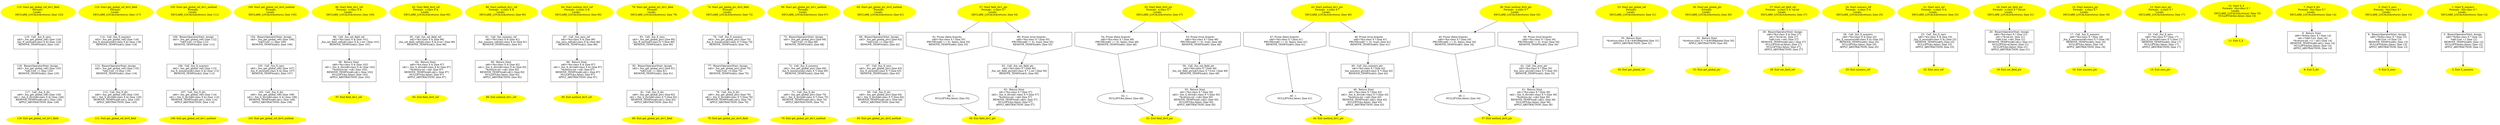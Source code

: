 digraph iCFG {
119 [label="119:  Call _fun_X_zero \n   n$3=_fun_get_global_ref() [line 124]\n  _fun_X_zero(n$3:class X &) [line 124]\n  REMOVE_TEMPS(n$3); [line 124]\n " shape="box"]
	

	 119 -> 118 ;
118 [label="118:  BinaryOperatorStmt: Assign \n   n$2=_fun_get_global_ref() [line 125]\n  *n$2.f:int =1 [line 125]\n  REMOVE_TEMPS(n$2); [line 125]\n " shape="box"]
	

	 118 -> 117 ;
117 [label="117:  Call _fun_X_div \n   n$0=_fun_get_global_ref() [line 126]\n  n$1=_fun_X_div(n$0:class X &) [line 126]\n  REMOVE_TEMPS(n$0,n$1); [line 126]\n  APPLY_ABSTRACTION; [line 126]\n " shape="box"]
	

	 117 -> 116 ;
116 [label="116: Exit get_global_ref_div1_field \n  " color=yellow style=filled]
	

115 [label="115: Start get_global_ref_div1_field\nFormals: \nLocals:  \n   DECLARE_LOCALS(&return); [line 123]\n " color=yellow style=filled]
	

	 115 -> 119 ;
114 [label="114:  Call _fun_X_nonzero \n   n$3=_fun_get_global_ref() [line 118]\n  _fun_X_nonzero(n$3:class X &) [line 118]\n  REMOVE_TEMPS(n$3); [line 118]\n " shape="box"]
	

	 114 -> 113 ;
113 [label="113:  BinaryOperatorStmt: Assign \n   n$2=_fun_get_global_ref() [line 119]\n  *n$2.f:int =0 [line 119]\n  REMOVE_TEMPS(n$2); [line 119]\n " shape="box"]
	

	 113 -> 112 ;
112 [label="112:  Call _fun_X_div \n   n$0=_fun_get_global_ref() [line 120]\n  n$1=_fun_X_div(n$0:class X &) [line 120]\n  REMOVE_TEMPS(n$0,n$1); [line 120]\n  APPLY_ABSTRACTION; [line 120]\n " shape="box"]
	

	 112 -> 111 ;
111 [label="111: Exit get_global_ref_div0_field \n  " color=yellow style=filled]
	

110 [label="110: Start get_global_ref_div0_field\nFormals: \nLocals:  \n   DECLARE_LOCALS(&return); [line 117]\n " color=yellow style=filled]
	

	 110 -> 114 ;
109 [label="109:  BinaryOperatorStmt: Assign \n   n$3=_fun_get_global_ref() [line 112]\n  *n$3.f:int =0 [line 112]\n  REMOVE_TEMPS(n$3); [line 112]\n " shape="box"]
	

	 109 -> 108 ;
108 [label="108:  Call _fun_X_nonzero \n   n$2=_fun_get_global_ref() [line 113]\n  _fun_X_nonzero(n$2:class X &) [line 113]\n  REMOVE_TEMPS(n$2); [line 113]\n " shape="box"]
	

	 108 -> 107 ;
107 [label="107:  Call _fun_X_div \n   n$0=_fun_get_global_ref() [line 114]\n  n$1=_fun_X_div(n$0:class X &) [line 114]\n  REMOVE_TEMPS(n$0,n$1); [line 114]\n  APPLY_ABSTRACTION; [line 114]\n " shape="box"]
	

	 107 -> 106 ;
106 [label="106: Exit get_global_ref_div1_method \n  " color=yellow style=filled]
	

105 [label="105: Start get_global_ref_div1_method\nFormals: \nLocals:  \n   DECLARE_LOCALS(&return); [line 111]\n " color=yellow style=filled]
	

	 105 -> 109 ;
104 [label="104:  BinaryOperatorStmt: Assign \n   n$3=_fun_get_global_ref() [line 106]\n  *n$3.f:int =1 [line 106]\n  REMOVE_TEMPS(n$3); [line 106]\n " shape="box"]
	

	 104 -> 103 ;
103 [label="103:  Call _fun_X_zero \n   n$2=_fun_get_global_ref() [line 107]\n  _fun_X_zero(n$2:class X &) [line 107]\n  REMOVE_TEMPS(n$2); [line 107]\n " shape="box"]
	

	 103 -> 102 ;
102 [label="102:  Call _fun_X_div \n   n$0=_fun_get_global_ref() [line 108]\n  n$1=_fun_X_div(n$0:class X &) [line 108]\n  REMOVE_TEMPS(n$0,n$1); [line 108]\n  APPLY_ABSTRACTION; [line 108]\n " shape="box"]
	

	 102 -> 101 ;
101 [label="101: Exit get_global_ref_div0_method \n  " color=yellow style=filled]
	

100 [label="100: Start get_global_ref_div0_method\nFormals: \nLocals:  \n   DECLARE_LOCALS(&return); [line 105]\n " color=yellow style=filled]
	

	 100 -> 104 ;
99 [label="99:  Call _fun_set_field_ref \n   n$2=*&x:class X & [line 101]\n  _fun_set_field_ref(n$2:class X &,1:int ) [line 101]\n  REMOVE_TEMPS(n$2); [line 101]\n " shape="box"]
	

	 99 -> 98 ;
98 [label="98:  Return Stmt \n   n$0=*&x:class X & [line 102]\n  n$1=_fun_X_div(n$0:class X &) [line 102]\n  *&return:int =n$1 [line 102]\n  REMOVE_TEMPS(n$0,n$1); [line 102]\n  NULLIFY(&x,false); [line 102]\n  APPLY_ABSTRACTION; [line 102]\n " shape="box"]
	

	 98 -> 97 ;
97 [label="97: Exit field_div1_ref \n  " color=yellow style=filled]
	

96 [label="96: Start field_div1_ref\nFormals:  x:class X &\nLocals:  \n   DECLARE_LOCALS(&return); [line 100]\n " color=yellow style=filled]
	

	 96 -> 99 ;
95 [label="95:  Call _fun_set_field_ref \n   n$2=*&x:class X & [line 96]\n  _fun_set_field_ref(n$2:class X &,0:int ) [line 96]\n  REMOVE_TEMPS(n$2); [line 96]\n " shape="box"]
	

	 95 -> 94 ;
94 [label="94:  Return Stmt \n   n$0=*&x:class X & [line 97]\n  n$1=_fun_X_div(n$0:class X &) [line 97]\n  *&return:int =n$1 [line 97]\n  REMOVE_TEMPS(n$0,n$1); [line 97]\n  NULLIFY(&x,false); [line 97]\n  APPLY_ABSTRACTION; [line 97]\n " shape="box"]
	

	 94 -> 93 ;
93 [label="93: Exit field_div0_ref \n  " color=yellow style=filled]
	

92 [label="92: Start field_div0_ref\nFormals:  x:class X &\nLocals:  \n   DECLARE_LOCALS(&return); [line 95]\n " color=yellow style=filled]
	

	 92 -> 95 ;
91 [label="91:  Call _fun_nonzero_ref \n   n$2=*&x:class X & [line 91]\n  _fun_nonzero_ref(n$2:class X &) [line 91]\n  REMOVE_TEMPS(n$2); [line 91]\n " shape="box"]
	

	 91 -> 90 ;
90 [label="90:  Return Stmt \n   n$0=*&x:class X & [line 92]\n  n$1=_fun_X_div(n$0:class X &) [line 92]\n  *&return:int =n$1 [line 92]\n  REMOVE_TEMPS(n$0,n$1); [line 92]\n  NULLIFY(&x,false); [line 92]\n  APPLY_ABSTRACTION; [line 92]\n " shape="box"]
	

	 90 -> 89 ;
89 [label="89: Exit method_div1_ref \n  " color=yellow style=filled]
	

88 [label="88: Start method_div1_ref\nFormals:  x:class X &\nLocals:  \n   DECLARE_LOCALS(&return); [line 90]\n " color=yellow style=filled]
	

	 88 -> 91 ;
87 [label="87:  Call _fun_zero_ref \n   n$2=*&x:class X & [line 86]\n  _fun_zero_ref(n$2:class X &) [line 86]\n  REMOVE_TEMPS(n$2); [line 86]\n " shape="box"]
	

	 87 -> 86 ;
86 [label="86:  Return Stmt \n   n$0=*&x:class X & [line 87]\n  n$1=_fun_X_div(n$0:class X &) [line 87]\n  *&return:int =n$1 [line 87]\n  REMOVE_TEMPS(n$0,n$1); [line 87]\n  NULLIFY(&x,false); [line 87]\n  APPLY_ABSTRACTION; [line 87]\n " shape="box"]
	

	 86 -> 85 ;
85 [label="85: Exit method_div0_ref \n  " color=yellow style=filled]
	

84 [label="84: Start method_div0_ref\nFormals:  x:class X &\nLocals:  \n   DECLARE_LOCALS(&return); [line 85]\n " color=yellow style=filled]
	

	 84 -> 87 ;
83 [label="83:  Call _fun_X_zero \n   n$3=_fun_get_global_ptr() [line 80]\n  _fun_X_zero(n$3:class X *) [line 80]\n  REMOVE_TEMPS(n$3); [line 80]\n " shape="box"]
	

	 83 -> 82 ;
82 [label="82:  BinaryOperatorStmt: Assign \n   n$2=_fun_get_global_ptr() [line 81]\n  *n$2.f:int =1 [line 81]\n  REMOVE_TEMPS(n$2); [line 81]\n " shape="box"]
	

	 82 -> 81 ;
81 [label="81:  Call _fun_X_div \n   n$0=_fun_get_global_ptr() [line 82]\n  n$1=_fun_X_div(n$0:class X *) [line 82]\n  REMOVE_TEMPS(n$0,n$1); [line 82]\n  APPLY_ABSTRACTION; [line 82]\n " shape="box"]
	

	 81 -> 80 ;
80 [label="80: Exit get_global_ptr_div1_field \n  " color=yellow style=filled]
	

79 [label="79: Start get_global_ptr_div1_field\nFormals: \nLocals:  \n   DECLARE_LOCALS(&return); [line 79]\n " color=yellow style=filled]
	

	 79 -> 83 ;
78 [label="78:  Call _fun_X_nonzero \n   n$3=_fun_get_global_ptr() [line 74]\n  _fun_X_nonzero(n$3:class X *) [line 74]\n  REMOVE_TEMPS(n$3); [line 74]\n " shape="box"]
	

	 78 -> 77 ;
77 [label="77:  BinaryOperatorStmt: Assign \n   n$2=_fun_get_global_ptr() [line 75]\n  *n$2.f:int =0 [line 75]\n  REMOVE_TEMPS(n$2); [line 75]\n " shape="box"]
	

	 77 -> 76 ;
76 [label="76:  Call _fun_X_div \n   n$0=_fun_get_global_ptr() [line 76]\n  n$1=_fun_X_div(n$0:class X *) [line 76]\n  REMOVE_TEMPS(n$0,n$1); [line 76]\n  APPLY_ABSTRACTION; [line 76]\n " shape="box"]
	

	 76 -> 75 ;
75 [label="75: Exit get_global_ptr_div0_field \n  " color=yellow style=filled]
	

74 [label="74: Start get_global_ptr_div0_field\nFormals: \nLocals:  \n   DECLARE_LOCALS(&return); [line 73]\n " color=yellow style=filled]
	

	 74 -> 78 ;
73 [label="73:  BinaryOperatorStmt: Assign \n   n$3=_fun_get_global_ptr() [line 68]\n  *n$3.f:int =0 [line 68]\n  REMOVE_TEMPS(n$3); [line 68]\n " shape="box"]
	

	 73 -> 72 ;
72 [label="72:  Call _fun_X_nonzero \n   n$2=_fun_get_global_ptr() [line 69]\n  _fun_X_nonzero(n$2:class X *) [line 69]\n  REMOVE_TEMPS(n$2); [line 69]\n " shape="box"]
	

	 72 -> 71 ;
71 [label="71:  Call _fun_X_div \n   n$0=_fun_get_global_ptr() [line 70]\n  n$1=_fun_X_div(n$0:class X *) [line 70]\n  REMOVE_TEMPS(n$0,n$1); [line 70]\n  APPLY_ABSTRACTION; [line 70]\n " shape="box"]
	

	 71 -> 70 ;
70 [label="70: Exit get_global_ptr_div1_method \n  " color=yellow style=filled]
	

69 [label="69: Start get_global_ptr_div1_method\nFormals: \nLocals:  \n   DECLARE_LOCALS(&return); [line 67]\n " color=yellow style=filled]
	

	 69 -> 73 ;
68 [label="68:  BinaryOperatorStmt: Assign \n   n$3=_fun_get_global_ptr() [line 62]\n  *n$3.f:int =1 [line 62]\n  REMOVE_TEMPS(n$3); [line 62]\n " shape="box"]
	

	 68 -> 67 ;
67 [label="67:  Call _fun_X_zero \n   n$2=_fun_get_global_ptr() [line 63]\n  _fun_X_zero(n$2:class X *) [line 63]\n  REMOVE_TEMPS(n$2); [line 63]\n " shape="box"]
	

	 67 -> 66 ;
66 [label="66:  Call _fun_X_div \n   n$0=_fun_get_global_ptr() [line 64]\n  n$1=_fun_X_div(n$0:class X *) [line 64]\n  REMOVE_TEMPS(n$0,n$1); [line 64]\n  APPLY_ABSTRACTION; [line 64]\n " shape="box"]
	

	 66 -> 65 ;
65 [label="65: Exit get_global_ptr_div0_method \n  " color=yellow style=filled]
	

64 [label="64: Start get_global_ptr_div0_method\nFormals: \nLocals:  \n   DECLARE_LOCALS(&return); [line 61]\n " color=yellow style=filled]
	

	 64 -> 68 ;
63 [label="63:  Call _fun_set_field_ptr \n   n$3=*&x:class X * [line 56]\n  _fun_set_field_ptr(n$3:class X *,1:int ) [line 56]\n  REMOVE_TEMPS(n$3); [line 56]\n " shape="box"]
	

	 63 -> 62 ;
62 [label="62:  Return Stmt \n   n$1=*&x:class X * [line 57]\n  n$2=_fun_X_div(n$1:class X *) [line 57]\n  *&return:int =n$2 [line 57]\n  REMOVE_TEMPS(n$1,n$2); [line 57]\n  NULLIFY(&x,false); [line 57]\n  APPLY_ABSTRACTION; [line 57]\n " shape="box"]
	

	 62 -> 58 ;
61 [label="61: Prune (false branch) \n   n$0=*&x:class X * [line 55]\n  PRUNE((n$0 == 0), false); [line 55]\n  REMOVE_TEMPS(n$0); [line 55]\n " shape="invhouse"]
	

	 61 -> 59 ;
60 [label="60: Prune (true branch) \n   n$0=*&x:class X * [line 55]\n  PRUNE((n$0 != 0), true); [line 55]\n  REMOVE_TEMPS(n$0); [line 55]\n " shape="invhouse"]
	

	 60 -> 63 ;
59 [label="59: + \n   NULLIFY(&x,false); [line 55]\n " ]
	

	 59 -> 58 ;
58 [label="58: Exit field_div1_ptr \n  " color=yellow style=filled]
	

57 [label="57: Start field_div1_ptr\nFormals:  x:class X *\nLocals:  \n   DECLARE_LOCALS(&return); [line 54]\n " color=yellow style=filled]
	

	 57 -> 60 ;
	 57 -> 61 ;
56 [label="56:  Call _fun_set_field_ptr \n   n$3=*&x:class X * [line 49]\n  _fun_set_field_ptr(n$3:class X *,0:int ) [line 49]\n  REMOVE_TEMPS(n$3); [line 49]\n " shape="box"]
	

	 56 -> 55 ;
55 [label="55:  Return Stmt \n   n$1=*&x:class X * [line 50]\n  n$2=_fun_X_div(n$1:class X *) [line 50]\n  *&return:int =n$2 [line 50]\n  REMOVE_TEMPS(n$1,n$2); [line 50]\n  NULLIFY(&x,false); [line 50]\n  APPLY_ABSTRACTION; [line 50]\n " shape="box"]
	

	 55 -> 51 ;
54 [label="54: Prune (false branch) \n   n$0=*&x:class X * [line 48]\n  PRUNE((n$0 == 0), false); [line 48]\n  REMOVE_TEMPS(n$0); [line 48]\n " shape="invhouse"]
	

	 54 -> 52 ;
53 [label="53: Prune (true branch) \n   n$0=*&x:class X * [line 48]\n  PRUNE((n$0 != 0), true); [line 48]\n  REMOVE_TEMPS(n$0); [line 48]\n " shape="invhouse"]
	

	 53 -> 56 ;
52 [label="52: + \n   NULLIFY(&x,false); [line 48]\n " ]
	

	 52 -> 51 ;
51 [label="51: Exit field_div0_ptr \n  " color=yellow style=filled]
	

50 [label="50: Start field_div0_ptr\nFormals:  x:class X *\nLocals:  \n   DECLARE_LOCALS(&return); [line 47]\n " color=yellow style=filled]
	

	 50 -> 53 ;
	 50 -> 54 ;
49 [label="49:  Call _fun_nonzero_ptr \n   n$3=*&x:class X * [line 42]\n  _fun_nonzero_ptr(n$3:class X *) [line 42]\n  REMOVE_TEMPS(n$3); [line 42]\n " shape="box"]
	

	 49 -> 48 ;
48 [label="48:  Return Stmt \n   n$1=*&x:class X * [line 43]\n  n$2=_fun_X_div(n$1:class X *) [line 43]\n  *&return:int =n$2 [line 43]\n  REMOVE_TEMPS(n$1,n$2); [line 43]\n  NULLIFY(&x,false); [line 43]\n  APPLY_ABSTRACTION; [line 43]\n " shape="box"]
	

	 48 -> 44 ;
47 [label="47: Prune (false branch) \n   n$0=*&x:class X * [line 41]\n  PRUNE((n$0 == 0), false); [line 41]\n  REMOVE_TEMPS(n$0); [line 41]\n " shape="invhouse"]
	

	 47 -> 45 ;
46 [label="46: Prune (true branch) \n   n$0=*&x:class X * [line 41]\n  PRUNE((n$0 != 0), true); [line 41]\n  REMOVE_TEMPS(n$0); [line 41]\n " shape="invhouse"]
	

	 46 -> 49 ;
45 [label="45: + \n   NULLIFY(&x,false); [line 41]\n " ]
	

	 45 -> 44 ;
44 [label="44: Exit method_div1_ptr \n  " color=yellow style=filled]
	

43 [label="43: Start method_div1_ptr\nFormals:  x:class X *\nLocals:  \n   DECLARE_LOCALS(&return); [line 40]\n " color=yellow style=filled]
	

	 43 -> 46 ;
	 43 -> 47 ;
42 [label="42:  Call _fun_zero_ptr \n   n$3=*&x:class X * [line 35]\n  _fun_zero_ptr(n$3:class X *) [line 35]\n  REMOVE_TEMPS(n$3); [line 35]\n " shape="box"]
	

	 42 -> 41 ;
41 [label="41:  Return Stmt \n   n$1=*&x:class X * [line 36]\n  n$2=_fun_X_div(n$1:class X *) [line 36]\n  *&return:int =n$2 [line 36]\n  REMOVE_TEMPS(n$1,n$2); [line 36]\n  NULLIFY(&x,false); [line 36]\n  APPLY_ABSTRACTION; [line 36]\n " shape="box"]
	

	 41 -> 37 ;
40 [label="40: Prune (false branch) \n   n$0=*&x:class X * [line 34]\n  PRUNE((n$0 == 0), false); [line 34]\n  REMOVE_TEMPS(n$0); [line 34]\n " shape="invhouse"]
	

	 40 -> 38 ;
39 [label="39: Prune (true branch) \n   n$0=*&x:class X * [line 34]\n  PRUNE((n$0 != 0), true); [line 34]\n  REMOVE_TEMPS(n$0); [line 34]\n " shape="invhouse"]
	

	 39 -> 42 ;
38 [label="38: + \n   NULLIFY(&x,false); [line 34]\n " ]
	

	 38 -> 37 ;
37 [label="37: Exit method_div0_ptr \n  " color=yellow style=filled]
	

36 [label="36: Start method_div0_ptr\nFormals:  x:class X *\nLocals:  \n   DECLARE_LOCALS(&return); [line 33]\n " color=yellow style=filled]
	

	 36 -> 39 ;
	 36 -> 40 ;
35 [label="35:  Return Stmt \n   *&return:class X &=&#GB$global [line 31]\n  APPLY_ABSTRACTION; [line 31]\n " shape="box"]
	

	 35 -> 34 ;
34 [label="34: Exit get_global_ref \n  " color=yellow style=filled]
	

33 [label="33: Start get_global_ref\nFormals: \nLocals:  \n   DECLARE_LOCALS(&return); [line 31]\n " color=yellow style=filled]
	

	 33 -> 35 ;
32 [label="32:  Return Stmt \n   *&return:class X *=&#GB$global [line 30]\n  APPLY_ABSTRACTION; [line 30]\n " shape="box"]
	

	 32 -> 31 ;
31 [label="31: Exit get_global_ptr \n  " color=yellow style=filled]
	

30 [label="30: Start get_global_ptr\nFormals: \nLocals:  \n   DECLARE_LOCALS(&return); [line 30]\n " color=yellow style=filled]
	

	 30 -> 32 ;
29 [label="29:  BinaryOperatorStmt: Assign \n   n$0=*&x:class X & [line 27]\n  n$1=*&val:int  [line 27]\n  *n$0.f:int =n$1 [line 27]\n  REMOVE_TEMPS(n$0,n$1); [line 27]\n  NULLIFY(&val,false); [line 27]\n  NULLIFY(&x,false); [line 27]\n  APPLY_ABSTRACTION; [line 27]\n " shape="box"]
	

	 29 -> 28 ;
28 [label="28: Exit set_field_ref \n  " color=yellow style=filled]
	

27 [label="27: Start set_field_ref\nFormals:  x:class X & val:int \nLocals:  \n   DECLARE_LOCALS(&return); [line 27]\n " color=yellow style=filled]
	

	 27 -> 29 ;
26 [label="26:  Call _fun_X_nonzero \n   n$0=*&x:class X & [line 25]\n  _fun_X_nonzero(n$0:class X &) [line 25]\n  REMOVE_TEMPS(n$0); [line 25]\n  NULLIFY(&x,false); [line 25]\n  APPLY_ABSTRACTION; [line 25]\n " shape="box"]
	

	 26 -> 25 ;
25 [label="25: Exit nonzero_ref \n  " color=yellow style=filled]
	

24 [label="24: Start nonzero_ref\nFormals:  x:class X &\nLocals:  \n   DECLARE_LOCALS(&return); [line 25]\n " color=yellow style=filled]
	

	 24 -> 26 ;
23 [label="23:  Call _fun_X_zero \n   n$0=*&x:class X & [line 23]\n  _fun_X_zero(n$0:class X &) [line 23]\n  REMOVE_TEMPS(n$0); [line 23]\n  NULLIFY(&x,false); [line 23]\n  APPLY_ABSTRACTION; [line 23]\n " shape="box"]
	

	 23 -> 22 ;
22 [label="22: Exit zero_ref \n  " color=yellow style=filled]
	

21 [label="21: Start zero_ref\nFormals:  x:class X &\nLocals:  \n   DECLARE_LOCALS(&return); [line 23]\n " color=yellow style=filled]
	

	 21 -> 23 ;
20 [label="20:  BinaryOperatorStmt: Assign \n   n$0=*&x:class X * [line 21]\n  n$1=*&val:int  [line 21]\n  *n$0.f:int =n$1 [line 21]\n  REMOVE_TEMPS(n$0,n$1); [line 21]\n  NULLIFY(&val,false); [line 21]\n  NULLIFY(&x,false); [line 21]\n  APPLY_ABSTRACTION; [line 21]\n " shape="box"]
	

	 20 -> 19 ;
19 [label="19: Exit set_field_ptr \n  " color=yellow style=filled]
	

18 [label="18: Start set_field_ptr\nFormals:  x:class X * val:int \nLocals:  \n   DECLARE_LOCALS(&return); [line 21]\n " color=yellow style=filled]
	

	 18 -> 20 ;
17 [label="17:  Call _fun_X_nonzero \n   n$0=*&x:class X * [line 19]\n  _fun_X_nonzero(n$0:class X *) [line 19]\n  REMOVE_TEMPS(n$0); [line 19]\n  NULLIFY(&x,false); [line 19]\n  APPLY_ABSTRACTION; [line 19]\n " shape="box"]
	

	 17 -> 16 ;
16 [label="16: Exit nonzero_ptr \n  " color=yellow style=filled]
	

15 [label="15: Start nonzero_ptr\nFormals:  x:class X *\nLocals:  \n   DECLARE_LOCALS(&return); [line 19]\n " color=yellow style=filled]
	

	 15 -> 17 ;
14 [label="14:  Call _fun_X_zero \n   n$0=*&x:class X * [line 17]\n  _fun_X_zero(n$0:class X *) [line 17]\n  REMOVE_TEMPS(n$0); [line 17]\n  NULLIFY(&x,false); [line 17]\n  APPLY_ABSTRACTION; [line 17]\n " shape="box"]
	

	 14 -> 13 ;
13 [label="13: Exit zero_ptr \n  " color=yellow style=filled]
	

12 [label="12: Start zero_ptr\nFormals:  x:class X *\nLocals:  \n   DECLARE_LOCALS(&return); [line 17]\n " color=yellow style=filled]
	

	 12 -> 14 ;
11 [label="11: Exit X_X \n  " color=yellow style=filled]
	

10 [label="10: Start X_X\nFormals:  this:class X *\nLocals:  \n   DECLARE_LOCALS(&return); [line 10]\n  NULLIFY(&this,false); [line 10]\n " color=yellow style=filled]
	

	 10 -> 11 ;
9 [label="9:  Return Stmt \n   n$0=*&this:class X * [line 14]\n  n$1=*n$0.f:int  [line 14]\n  *&return:int =(1 / n$1) [line 14]\n  REMOVE_TEMPS(n$0,n$1); [line 14]\n  NULLIFY(&this,false); [line 14]\n  APPLY_ABSTRACTION; [line 14]\n " shape="box"]
	

	 9 -> 8 ;
8 [label="8: Exit X_div \n  " color=yellow style=filled]
	

7 [label="7: Start X_div\nFormals:  this:class X *\nLocals:  \n   DECLARE_LOCALS(&return); [line 14]\n " color=yellow style=filled]
	

	 7 -> 9 ;
6 [label="6:  BinaryOperatorStmt: Assign \n   n$0=*&this:class X * [line 13]\n  *n$0.f:int =0 [line 13]\n  REMOVE_TEMPS(n$0); [line 13]\n  NULLIFY(&this,false); [line 13]\n  APPLY_ABSTRACTION; [line 13]\n " shape="box"]
	

	 6 -> 5 ;
5 [label="5: Exit X_zero \n  " color=yellow style=filled]
	

4 [label="4: Start X_zero\nFormals:  this:class X *\nLocals:  \n   DECLARE_LOCALS(&return); [line 13]\n " color=yellow style=filled]
	

	 4 -> 6 ;
3 [label="3:  BinaryOperatorStmt: Assign \n   n$0=*&this:class X * [line 12]\n  *n$0.f:int =1 [line 12]\n  REMOVE_TEMPS(n$0); [line 12]\n  NULLIFY(&this,false); [line 12]\n  APPLY_ABSTRACTION; [line 12]\n " shape="box"]
	

	 3 -> 2 ;
2 [label="2: Exit X_nonzero \n  " color=yellow style=filled]
	

1 [label="1: Start X_nonzero\nFormals:  this:class X *\nLocals:  \n   DECLARE_LOCALS(&return); [line 12]\n " color=yellow style=filled]
	

	 1 -> 3 ;
}
